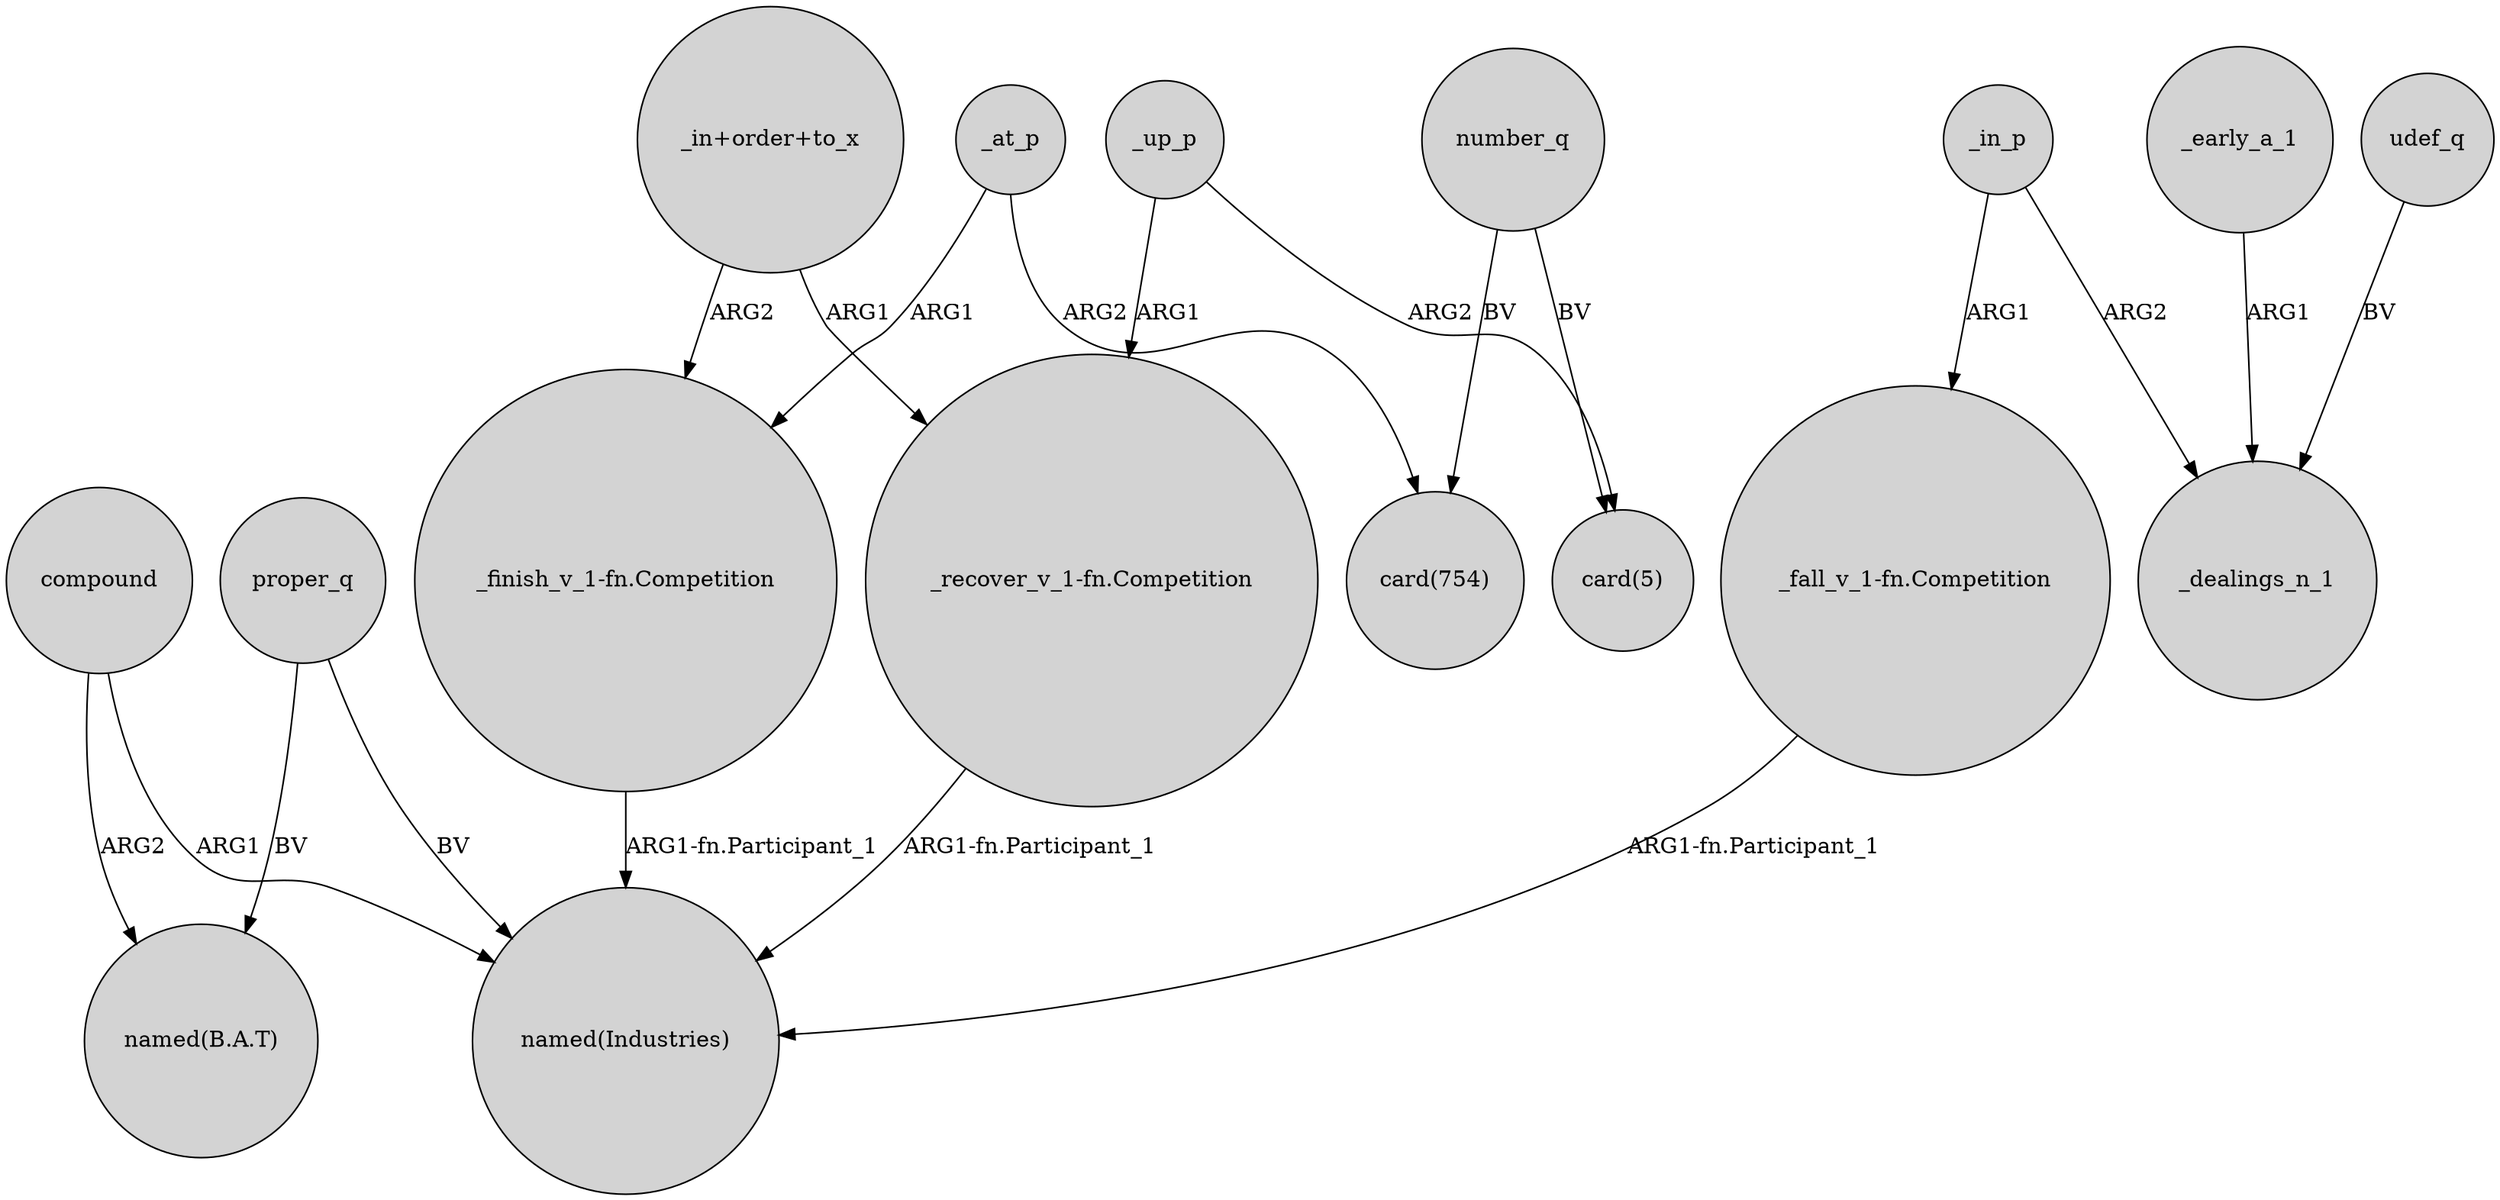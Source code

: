 digraph {
	node [shape=circle style=filled]
	proper_q -> "named(Industries)" [label=BV]
	"_finish_v_1-fn.Competition" -> "named(Industries)" [label="ARG1-fn.Participant_1"]
	_in_p -> "_fall_v_1-fn.Competition" [label=ARG1]
	number_q -> "card(754)" [label=BV]
	compound -> "named(Industries)" [label=ARG1]
	number_q -> "card(5)" [label=BV]
	_at_p -> "card(754)" [label=ARG2]
	compound -> "named(B.A.T)" [label=ARG2]
	_up_p -> "card(5)" [label=ARG2]
	_at_p -> "_finish_v_1-fn.Competition" [label=ARG1]
	_early_a_1 -> _dealings_n_1 [label=ARG1]
	udef_q -> _dealings_n_1 [label=BV]
	"_recover_v_1-fn.Competition" -> "named(Industries)" [label="ARG1-fn.Participant_1"]
	"_fall_v_1-fn.Competition" -> "named(Industries)" [label="ARG1-fn.Participant_1"]
	"_in+order+to_x" -> "_finish_v_1-fn.Competition" [label=ARG2]
	_up_p -> "_recover_v_1-fn.Competition" [label=ARG1]
	"_in+order+to_x" -> "_recover_v_1-fn.Competition" [label=ARG1]
	proper_q -> "named(B.A.T)" [label=BV]
	_in_p -> _dealings_n_1 [label=ARG2]
}
